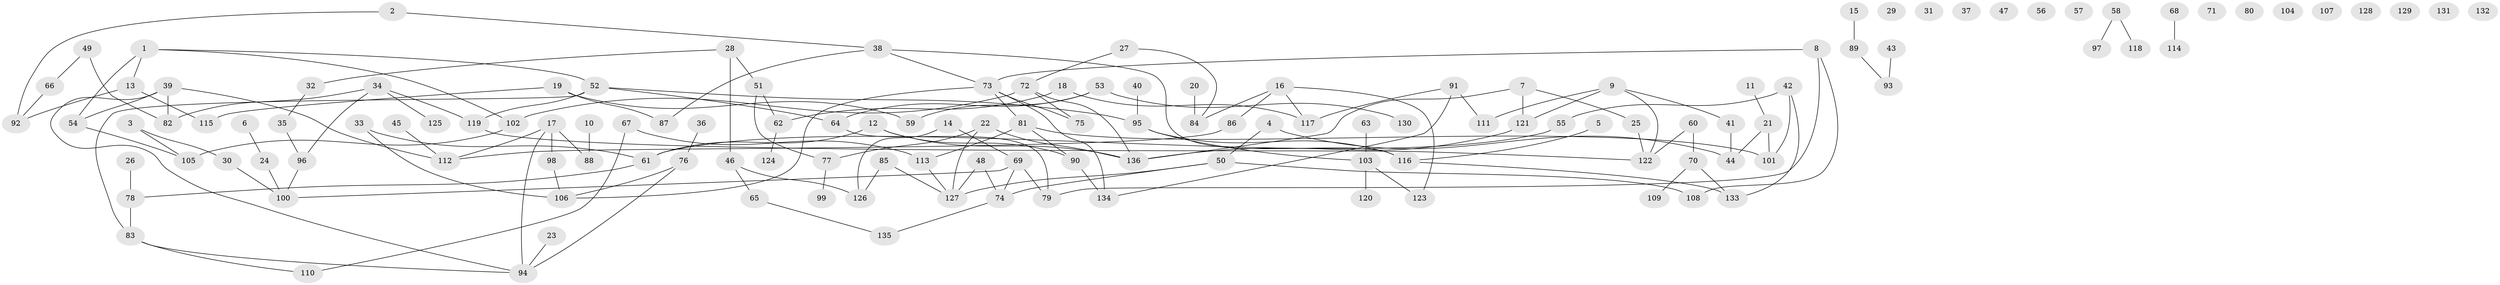 // Generated by graph-tools (version 1.1) at 2025/33/03/09/25 02:33:34]
// undirected, 136 vertices, 158 edges
graph export_dot {
graph [start="1"]
  node [color=gray90,style=filled];
  1;
  2;
  3;
  4;
  5;
  6;
  7;
  8;
  9;
  10;
  11;
  12;
  13;
  14;
  15;
  16;
  17;
  18;
  19;
  20;
  21;
  22;
  23;
  24;
  25;
  26;
  27;
  28;
  29;
  30;
  31;
  32;
  33;
  34;
  35;
  36;
  37;
  38;
  39;
  40;
  41;
  42;
  43;
  44;
  45;
  46;
  47;
  48;
  49;
  50;
  51;
  52;
  53;
  54;
  55;
  56;
  57;
  58;
  59;
  60;
  61;
  62;
  63;
  64;
  65;
  66;
  67;
  68;
  69;
  70;
  71;
  72;
  73;
  74;
  75;
  76;
  77;
  78;
  79;
  80;
  81;
  82;
  83;
  84;
  85;
  86;
  87;
  88;
  89;
  90;
  91;
  92;
  93;
  94;
  95;
  96;
  97;
  98;
  99;
  100;
  101;
  102;
  103;
  104;
  105;
  106;
  107;
  108;
  109;
  110;
  111;
  112;
  113;
  114;
  115;
  116;
  117;
  118;
  119;
  120;
  121;
  122;
  123;
  124;
  125;
  126;
  127;
  128;
  129;
  130;
  131;
  132;
  133;
  134;
  135;
  136;
  1 -- 13;
  1 -- 52;
  1 -- 54;
  1 -- 102;
  2 -- 38;
  2 -- 92;
  3 -- 30;
  3 -- 105;
  4 -- 44;
  4 -- 50;
  5 -- 116;
  6 -- 24;
  7 -- 25;
  7 -- 121;
  7 -- 136;
  8 -- 73;
  8 -- 79;
  8 -- 108;
  9 -- 41;
  9 -- 111;
  9 -- 121;
  9 -- 122;
  10 -- 88;
  11 -- 21;
  12 -- 61;
  12 -- 90;
  12 -- 136;
  13 -- 92;
  13 -- 115;
  14 -- 69;
  14 -- 126;
  15 -- 89;
  16 -- 84;
  16 -- 86;
  16 -- 117;
  16 -- 123;
  17 -- 88;
  17 -- 94;
  17 -- 98;
  17 -- 112;
  18 -- 62;
  18 -- 117;
  19 -- 59;
  19 -- 87;
  19 -- 115;
  20 -- 84;
  21 -- 44;
  21 -- 101;
  22 -- 77;
  22 -- 127;
  22 -- 136;
  23 -- 94;
  24 -- 100;
  25 -- 122;
  26 -- 78;
  27 -- 72;
  27 -- 84;
  28 -- 32;
  28 -- 46;
  28 -- 51;
  30 -- 100;
  32 -- 35;
  33 -- 61;
  33 -- 106;
  34 -- 82;
  34 -- 96;
  34 -- 119;
  34 -- 125;
  35 -- 96;
  36 -- 76;
  38 -- 73;
  38 -- 87;
  38 -- 116;
  39 -- 54;
  39 -- 82;
  39 -- 94;
  39 -- 112;
  40 -- 95;
  41 -- 44;
  42 -- 55;
  42 -- 101;
  42 -- 133;
  43 -- 93;
  45 -- 112;
  46 -- 65;
  46 -- 126;
  48 -- 74;
  48 -- 127;
  49 -- 66;
  49 -- 82;
  50 -- 74;
  50 -- 108;
  50 -- 127;
  51 -- 62;
  51 -- 77;
  52 -- 64;
  52 -- 83;
  52 -- 95;
  52 -- 119;
  53 -- 59;
  53 -- 64;
  53 -- 130;
  54 -- 105;
  55 -- 61;
  58 -- 97;
  58 -- 118;
  60 -- 70;
  60 -- 122;
  61 -- 78;
  62 -- 124;
  63 -- 103;
  64 -- 79;
  65 -- 135;
  66 -- 92;
  67 -- 110;
  67 -- 113;
  68 -- 114;
  69 -- 74;
  69 -- 79;
  69 -- 100;
  70 -- 109;
  70 -- 133;
  72 -- 75;
  72 -- 102;
  72 -- 136;
  73 -- 75;
  73 -- 81;
  73 -- 106;
  73 -- 134;
  74 -- 135;
  76 -- 94;
  76 -- 106;
  77 -- 99;
  78 -- 83;
  81 -- 90;
  81 -- 101;
  81 -- 113;
  83 -- 94;
  83 -- 110;
  85 -- 126;
  85 -- 127;
  86 -- 112;
  89 -- 93;
  90 -- 134;
  91 -- 111;
  91 -- 117;
  91 -- 134;
  95 -- 103;
  95 -- 116;
  96 -- 100;
  98 -- 106;
  102 -- 105;
  103 -- 120;
  103 -- 123;
  113 -- 127;
  116 -- 133;
  119 -- 122;
  121 -- 136;
}
